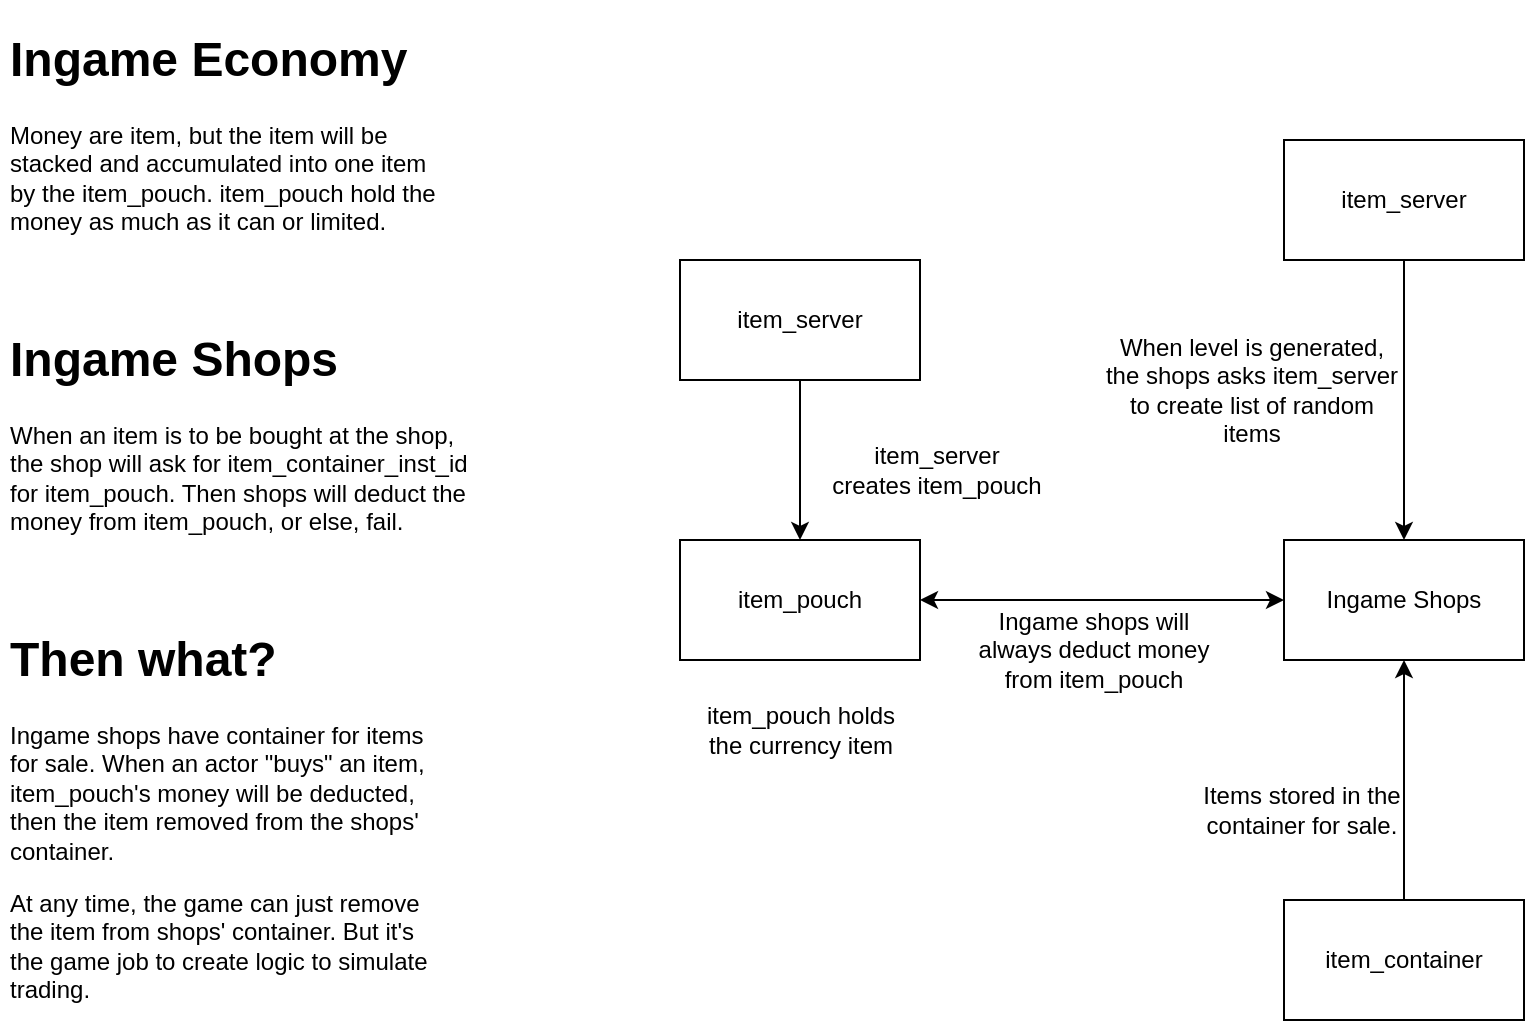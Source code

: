 <mxfile>
    <diagram id="_K5Qduo34JNpx1Gl9Wwf" name="Page-1">
        <mxGraphModel dx="1058" dy="964" grid="1" gridSize="10" guides="1" tooltips="1" connect="1" arrows="1" fold="1" page="1" pageScale="1" pageWidth="850" pageHeight="1100" math="0" shadow="0">
            <root>
                <mxCell id="0"/>
                <mxCell id="1" parent="0"/>
                <mxCell id="2" value="item_pouch" style="rounded=0;whiteSpace=wrap;html=1;" vertex="1" parent="1">
                    <mxGeometry x="400" y="370" width="120" height="60" as="geometry"/>
                </mxCell>
                <mxCell id="3" value="item_server" style="rounded=0;whiteSpace=wrap;html=1;" vertex="1" parent="1">
                    <mxGeometry x="400" y="230" width="120" height="60" as="geometry"/>
                </mxCell>
                <mxCell id="5" value="" style="endArrow=classic;html=1;exitX=0.5;exitY=1;exitDx=0;exitDy=0;entryX=0.5;entryY=0;entryDx=0;entryDy=0;" edge="1" parent="1" source="3" target="2">
                    <mxGeometry width="50" height="50" relative="1" as="geometry">
                        <mxPoint x="440" y="340" as="sourcePoint"/>
                        <mxPoint x="490" y="290" as="targetPoint"/>
                    </mxGeometry>
                </mxCell>
                <mxCell id="8" value="item_server creates item_pouch" style="text;html=1;strokeColor=none;fillColor=none;align=center;verticalAlign=middle;whiteSpace=wrap;rounded=0;" vertex="1" parent="1">
                    <mxGeometry x="475" y="320" width="107" height="30" as="geometry"/>
                </mxCell>
                <mxCell id="9" value="item_pouch holds the currency item" style="text;html=1;strokeColor=none;fillColor=none;align=center;verticalAlign=middle;whiteSpace=wrap;rounded=0;" vertex="1" parent="1">
                    <mxGeometry x="406.5" y="450" width="107" height="30" as="geometry"/>
                </mxCell>
                <mxCell id="10" value="Ingame Shops" style="rounded=0;whiteSpace=wrap;html=1;" vertex="1" parent="1">
                    <mxGeometry x="702" y="370" width="120" height="60" as="geometry"/>
                </mxCell>
                <mxCell id="11" value="" style="endArrow=classic;startArrow=classic;html=1;exitX=1;exitY=0.5;exitDx=0;exitDy=0;entryX=0;entryY=0.5;entryDx=0;entryDy=0;" edge="1" parent="1" source="2" target="10">
                    <mxGeometry width="50" height="50" relative="1" as="geometry">
                        <mxPoint x="542" y="380" as="sourcePoint"/>
                        <mxPoint x="642" y="400" as="targetPoint"/>
                    </mxGeometry>
                </mxCell>
                <mxCell id="12" value="Ingame shops will always deduct money from item_pouch" style="text;html=1;strokeColor=none;fillColor=none;align=center;verticalAlign=middle;whiteSpace=wrap;rounded=0;" vertex="1" parent="1">
                    <mxGeometry x="542" y="410" width="130" height="30" as="geometry"/>
                </mxCell>
                <mxCell id="13" value="&lt;h1&gt;Ingame Economy&lt;/h1&gt;&lt;p&gt;Money are item, but the item will be stacked and accumulated into one item by the item_pouch. item_pouch hold the money as much as it can or limited.&lt;/p&gt;" style="text;html=1;strokeColor=none;fillColor=none;spacing=5;spacingTop=-20;whiteSpace=wrap;overflow=hidden;rounded=0;" vertex="1" parent="1">
                    <mxGeometry x="60" y="110" width="230" height="120" as="geometry"/>
                </mxCell>
                <mxCell id="14" value="&lt;h1&gt;Ingame Shops&lt;/h1&gt;&lt;p&gt;When an item is to be bought at the shop, the shop will ask for item_container_inst_id for item_pouch. Then shops will deduct the money from item_pouch, or else, fail.&lt;/p&gt;" style="text;html=1;strokeColor=none;fillColor=none;spacing=5;spacingTop=-20;whiteSpace=wrap;overflow=hidden;rounded=0;" vertex="1" parent="1">
                    <mxGeometry x="60" y="260" width="250" height="120" as="geometry"/>
                </mxCell>
                <mxCell id="16" value="&lt;h1&gt;Then what?&lt;/h1&gt;&lt;p&gt;Ingame shops have container for items for sale. When an actor &quot;buys&quot; an item, item_pouch's money will be deducted, then the item removed from the shops' container.&lt;/p&gt;&lt;p&gt;At any time, the game can just remove the item from shops' container. But it's the game job to create logic to simulate trading.&lt;/p&gt;" style="text;html=1;strokeColor=none;fillColor=none;spacing=5;spacingTop=-20;whiteSpace=wrap;overflow=hidden;rounded=0;" vertex="1" parent="1">
                    <mxGeometry x="60" y="410" width="230" height="200" as="geometry"/>
                </mxCell>
                <mxCell id="17" value="item_container" style="rounded=0;whiteSpace=wrap;html=1;" vertex="1" parent="1">
                    <mxGeometry x="702" y="550" width="120" height="60" as="geometry"/>
                </mxCell>
                <mxCell id="18" value="" style="endArrow=classic;html=1;exitX=0.5;exitY=0;exitDx=0;exitDy=0;entryX=0.5;entryY=1;entryDx=0;entryDy=0;" edge="1" parent="1" source="17" target="10">
                    <mxGeometry width="50" height="50" relative="1" as="geometry">
                        <mxPoint x="430" y="390" as="sourcePoint"/>
                        <mxPoint x="770" y="470" as="targetPoint"/>
                    </mxGeometry>
                </mxCell>
                <mxCell id="19" value="Items stored in the container for sale." style="text;html=1;strokeColor=none;fillColor=none;align=center;verticalAlign=middle;whiteSpace=wrap;rounded=0;" vertex="1" parent="1">
                    <mxGeometry x="660" y="490" width="102" height="30" as="geometry"/>
                </mxCell>
                <mxCell id="20" value="item_server" style="rounded=0;whiteSpace=wrap;html=1;" vertex="1" parent="1">
                    <mxGeometry x="702" y="170" width="120" height="60" as="geometry"/>
                </mxCell>
                <mxCell id="21" value="" style="endArrow=classic;html=1;exitX=0.5;exitY=1;exitDx=0;exitDy=0;entryX=0.5;entryY=0;entryDx=0;entryDy=0;" edge="1" parent="1" source="20" target="10">
                    <mxGeometry width="50" height="50" relative="1" as="geometry">
                        <mxPoint x="430" y="360" as="sourcePoint"/>
                        <mxPoint x="480" y="310" as="targetPoint"/>
                    </mxGeometry>
                </mxCell>
                <mxCell id="22" value="When level is generated, the shops asks item_server to create list of random items" style="text;html=1;strokeColor=none;fillColor=none;align=center;verticalAlign=middle;whiteSpace=wrap;rounded=0;" vertex="1" parent="1">
                    <mxGeometry x="610" y="280" width="152" height="30" as="geometry"/>
                </mxCell>
            </root>
        </mxGraphModel>
    </diagram>
</mxfile>